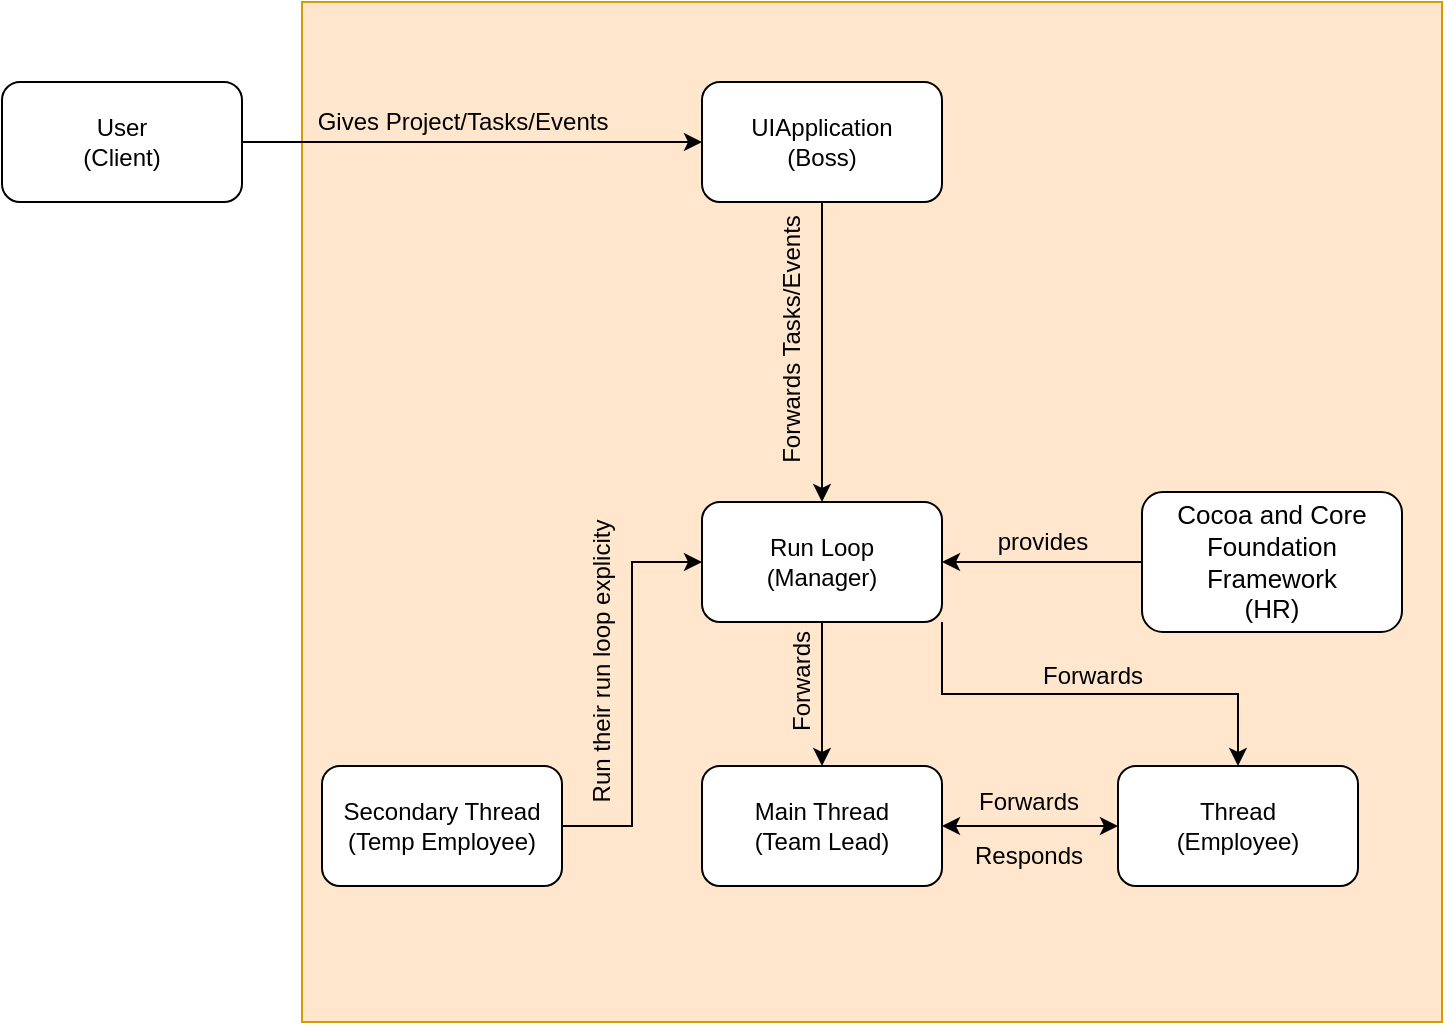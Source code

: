 <mxfile version="13.7.1" type="github">
  <diagram id="MCqsfg3E1RjMnQKDDc9D" name="Page-1">
    <mxGraphModel dx="946" dy="545" grid="1" gridSize="10" guides="1" tooltips="1" connect="1" arrows="1" fold="1" page="1" pageScale="1" pageWidth="827" pageHeight="1169" math="0" shadow="0">
      <root>
        <mxCell id="0" />
        <mxCell id="1" parent="0" />
        <mxCell id="p2dhUYgk9KdqH1hja2Ob-26" value="" style="rounded=0;whiteSpace=wrap;html=1;fillColor=#ffe6cc;strokeColor=#d79b00;" vertex="1" parent="1">
          <mxGeometry x="230" y="100" width="570" height="510" as="geometry" />
        </mxCell>
        <mxCell id="p2dhUYgk9KdqH1hja2Ob-13" value="" style="edgeStyle=orthogonalEdgeStyle;rounded=0;orthogonalLoop=1;jettySize=auto;html=1;" edge="1" parent="1" source="p2dhUYgk9KdqH1hja2Ob-1" target="p2dhUYgk9KdqH1hja2Ob-5">
          <mxGeometry relative="1" as="geometry" />
        </mxCell>
        <mxCell id="p2dhUYgk9KdqH1hja2Ob-21" style="edgeStyle=orthogonalEdgeStyle;rounded=0;orthogonalLoop=1;jettySize=auto;html=1;exitX=1;exitY=1;exitDx=0;exitDy=0;startArrow=none;startFill=0;" edge="1" parent="1" source="p2dhUYgk9KdqH1hja2Ob-1" target="p2dhUYgk9KdqH1hja2Ob-2">
          <mxGeometry relative="1" as="geometry" />
        </mxCell>
        <mxCell id="p2dhUYgk9KdqH1hja2Ob-1" value="Run Loop&lt;br&gt;(Manager)" style="rounded=1;whiteSpace=wrap;html=1;" vertex="1" parent="1">
          <mxGeometry x="430" y="350" width="120" height="60" as="geometry" />
        </mxCell>
        <mxCell id="p2dhUYgk9KdqH1hja2Ob-2" value="Thread&lt;br&gt;(Employee)" style="rounded=1;whiteSpace=wrap;html=1;" vertex="1" parent="1">
          <mxGeometry x="638" y="482" width="120" height="60" as="geometry" />
        </mxCell>
        <mxCell id="p2dhUYgk9KdqH1hja2Ob-10" value="" style="edgeStyle=orthogonalEdgeStyle;rounded=0;orthogonalLoop=1;jettySize=auto;html=1;" edge="1" parent="1" source="p2dhUYgk9KdqH1hja2Ob-3" target="p2dhUYgk9KdqH1hja2Ob-1">
          <mxGeometry relative="1" as="geometry" />
        </mxCell>
        <mxCell id="p2dhUYgk9KdqH1hja2Ob-3" value="UIApplication&lt;br&gt;(Boss)" style="rounded=1;whiteSpace=wrap;html=1;" vertex="1" parent="1">
          <mxGeometry x="430" y="140" width="120" height="60" as="geometry" />
        </mxCell>
        <mxCell id="p2dhUYgk9KdqH1hja2Ob-15" value="" style="edgeStyle=orthogonalEdgeStyle;rounded=0;orthogonalLoop=1;jettySize=auto;html=1;startArrow=classic;startFill=1;" edge="1" parent="1" source="p2dhUYgk9KdqH1hja2Ob-5" target="p2dhUYgk9KdqH1hja2Ob-2">
          <mxGeometry relative="1" as="geometry" />
        </mxCell>
        <mxCell id="p2dhUYgk9KdqH1hja2Ob-5" value="Main Thread&lt;br&gt;(Team Lead)" style="rounded=1;whiteSpace=wrap;html=1;" vertex="1" parent="1">
          <mxGeometry x="430" y="482" width="120" height="60" as="geometry" />
        </mxCell>
        <mxCell id="p2dhUYgk9KdqH1hja2Ob-24" style="edgeStyle=orthogonalEdgeStyle;rounded=0;orthogonalLoop=1;jettySize=auto;html=1;entryX=0;entryY=0.5;entryDx=0;entryDy=0;startArrow=none;startFill=0;" edge="1" parent="1" source="p2dhUYgk9KdqH1hja2Ob-6" target="p2dhUYgk9KdqH1hja2Ob-1">
          <mxGeometry relative="1" as="geometry" />
        </mxCell>
        <mxCell id="p2dhUYgk9KdqH1hja2Ob-6" value="Secondary Thread&lt;br&gt;(Temp Employee)" style="rounded=1;whiteSpace=wrap;html=1;" vertex="1" parent="1">
          <mxGeometry x="240" y="482" width="120" height="60" as="geometry" />
        </mxCell>
        <mxCell id="p2dhUYgk9KdqH1hja2Ob-8" style="edgeStyle=orthogonalEdgeStyle;rounded=0;orthogonalLoop=1;jettySize=auto;html=1;" edge="1" parent="1" source="p2dhUYgk9KdqH1hja2Ob-7" target="p2dhUYgk9KdqH1hja2Ob-3">
          <mxGeometry relative="1" as="geometry" />
        </mxCell>
        <mxCell id="p2dhUYgk9KdqH1hja2Ob-7" value="User&lt;br&gt;(Client)" style="rounded=1;whiteSpace=wrap;html=1;" vertex="1" parent="1">
          <mxGeometry x="80" y="140" width="120" height="60" as="geometry" />
        </mxCell>
        <mxCell id="p2dhUYgk9KdqH1hja2Ob-9" value="Gives Project/Tasks/Events" style="text;html=1;align=center;verticalAlign=middle;resizable=0;points=[];autosize=1;" vertex="1" parent="1">
          <mxGeometry x="230" y="150" width="160" height="20" as="geometry" />
        </mxCell>
        <mxCell id="p2dhUYgk9KdqH1hja2Ob-11" value="Forwards Tasks/Events" style="text;html=1;align=center;verticalAlign=middle;resizable=0;points=[];autosize=1;rotation=-90;" vertex="1" parent="1">
          <mxGeometry x="405" y="259" width="140" height="20" as="geometry" />
        </mxCell>
        <mxCell id="p2dhUYgk9KdqH1hja2Ob-14" value="Forwards" style="text;html=1;align=center;verticalAlign=middle;resizable=0;points=[];autosize=1;rotation=-90;" vertex="1" parent="1">
          <mxGeometry x="445" y="430" width="70" height="20" as="geometry" />
        </mxCell>
        <mxCell id="p2dhUYgk9KdqH1hja2Ob-18" value="Forwards" style="text;html=1;align=center;verticalAlign=middle;resizable=0;points=[];autosize=1;rotation=0;" vertex="1" parent="1">
          <mxGeometry x="558" y="490" width="70" height="20" as="geometry" />
        </mxCell>
        <mxCell id="p2dhUYgk9KdqH1hja2Ob-22" value="" style="edgeStyle=orthogonalEdgeStyle;rounded=0;orthogonalLoop=1;jettySize=auto;html=1;startArrow=none;startFill=0;" edge="1" parent="1" source="p2dhUYgk9KdqH1hja2Ob-19" target="p2dhUYgk9KdqH1hja2Ob-1">
          <mxGeometry relative="1" as="geometry" />
        </mxCell>
        <mxCell id="p2dhUYgk9KdqH1hja2Ob-19" value="&lt;span style=&quot;font-family: &amp;#34;lucida grande&amp;#34; , &amp;#34;lucida sans unicode&amp;#34; , &amp;#34;helvetica&amp;#34; , &amp;#34;arial&amp;#34; , &amp;#34;verdana&amp;#34; , sans-serif ; font-size: 13px ; background-color: rgb(255 , 255 , 255)&quot;&gt;Cocoa and Core Foundation Framework&lt;br&gt;(HR)&lt;br&gt;&lt;/span&gt;" style="rounded=1;whiteSpace=wrap;html=1;" vertex="1" parent="1">
          <mxGeometry x="650" y="345" width="130" height="70" as="geometry" />
        </mxCell>
        <mxCell id="p2dhUYgk9KdqH1hja2Ob-20" value="Responds" style="text;html=1;align=center;verticalAlign=middle;resizable=0;points=[];autosize=1;rotation=0;" vertex="1" parent="1">
          <mxGeometry x="558" y="517" width="70" height="20" as="geometry" />
        </mxCell>
        <mxCell id="p2dhUYgk9KdqH1hja2Ob-23" value="provides" style="text;html=1;align=center;verticalAlign=middle;resizable=0;points=[];autosize=1;" vertex="1" parent="1">
          <mxGeometry x="570" y="360" width="60" height="20" as="geometry" />
        </mxCell>
        <mxCell id="p2dhUYgk9KdqH1hja2Ob-25" value="Run their run loop explicity" style="text;html=1;align=center;verticalAlign=middle;resizable=0;points=[];autosize=1;rotation=-90;" vertex="1" parent="1">
          <mxGeometry x="300" y="420" width="160" height="20" as="geometry" />
        </mxCell>
        <mxCell id="p2dhUYgk9KdqH1hja2Ob-27" value="Forwards" style="text;html=1;align=center;verticalAlign=middle;resizable=0;points=[];autosize=1;rotation=0;" vertex="1" parent="1">
          <mxGeometry x="590" y="427" width="70" height="20" as="geometry" />
        </mxCell>
      </root>
    </mxGraphModel>
  </diagram>
</mxfile>
